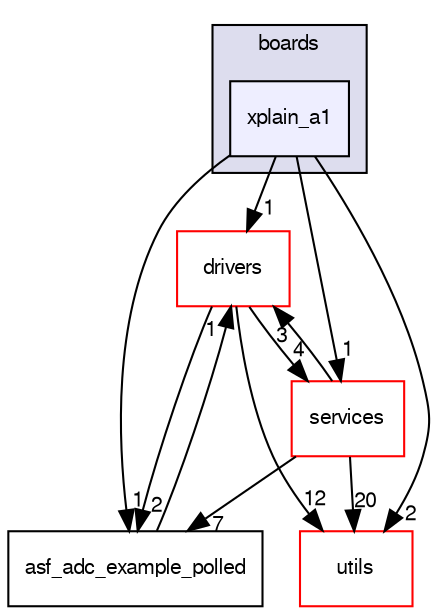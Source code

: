 digraph G {
  compound=true
  node [ fontsize="10", fontname="FreeSans"];
  edge [ labelfontsize="10", labelfontname="FreeSans"];
  subgraph clusterdir_ceaab40597b0bf8807a94aba0a007ee7 {
    graph [ bgcolor="#ddddee", pencolor="black", label="boards" fontname="FreeSans", fontsize="10", URL="dir_ceaab40597b0bf8807a94aba0a007ee7.html"]
  dir_4a492d9123e499c6cb4e7ebb9fba4383 [shape=box, label="xplain_a1", style="filled", fillcolor="#eeeeff", pencolor="black", URL="dir_4a492d9123e499c6cb4e7ebb9fba4383.html"];
  }
  dir_48d7c75bc2d65fbf40aa264a7dbfade3 [shape=box label="drivers" fillcolor="white" style="filled" color="red" URL="dir_48d7c75bc2d65fbf40aa264a7dbfade3.html"];
  dir_a3daf184e2a07ef4b49807f50f1e84df [shape=box label="asf_adc_example_polled" URL="dir_a3daf184e2a07ef4b49807f50f1e84df.html"];
  dir_6df56000e9397a0e5b9a9ad92f20af68 [shape=box label="services" fillcolor="white" style="filled" color="red" URL="dir_6df56000e9397a0e5b9a9ad92f20af68.html"];
  dir_e74a7c641d1b032fbb218d42b422d49b [shape=box label="utils" fillcolor="white" style="filled" color="red" URL="dir_e74a7c641d1b032fbb218d42b422d49b.html"];
  dir_48d7c75bc2d65fbf40aa264a7dbfade3->dir_a3daf184e2a07ef4b49807f50f1e84df [headlabel="2", labeldistance=1.5 headhref="dir_000009_000037.html"];
  dir_48d7c75bc2d65fbf40aa264a7dbfade3->dir_6df56000e9397a0e5b9a9ad92f20af68 [headlabel="4", labeldistance=1.5 headhref="dir_000009_000017.html"];
  dir_48d7c75bc2d65fbf40aa264a7dbfade3->dir_e74a7c641d1b032fbb218d42b422d49b [headlabel="12", labeldistance=1.5 headhref="dir_000009_000029.html"];
  dir_a3daf184e2a07ef4b49807f50f1e84df->dir_48d7c75bc2d65fbf40aa264a7dbfade3 [headlabel="1", labeldistance=1.5 headhref="dir_000037_000009.html"];
  dir_6df56000e9397a0e5b9a9ad92f20af68->dir_48d7c75bc2d65fbf40aa264a7dbfade3 [headlabel="3", labeldistance=1.5 headhref="dir_000017_000009.html"];
  dir_6df56000e9397a0e5b9a9ad92f20af68->dir_a3daf184e2a07ef4b49807f50f1e84df [headlabel="7", labeldistance=1.5 headhref="dir_000017_000037.html"];
  dir_6df56000e9397a0e5b9a9ad92f20af68->dir_e74a7c641d1b032fbb218d42b422d49b [headlabel="20", labeldistance=1.5 headhref="dir_000017_000029.html"];
  dir_4a492d9123e499c6cb4e7ebb9fba4383->dir_48d7c75bc2d65fbf40aa264a7dbfade3 [headlabel="1", labeldistance=1.5 headhref="dir_000008_000009.html"];
  dir_4a492d9123e499c6cb4e7ebb9fba4383->dir_a3daf184e2a07ef4b49807f50f1e84df [headlabel="1", labeldistance=1.5 headhref="dir_000008_000037.html"];
  dir_4a492d9123e499c6cb4e7ebb9fba4383->dir_6df56000e9397a0e5b9a9ad92f20af68 [headlabel="1", labeldistance=1.5 headhref="dir_000008_000017.html"];
  dir_4a492d9123e499c6cb4e7ebb9fba4383->dir_e74a7c641d1b032fbb218d42b422d49b [headlabel="2", labeldistance=1.5 headhref="dir_000008_000029.html"];
}
